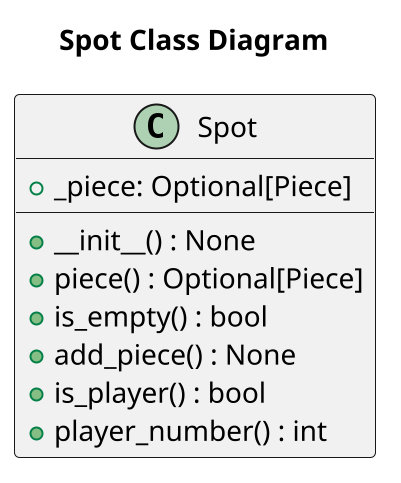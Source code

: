 @startuml
scale 2
title "Spot Class Diagram"
class Spot {
    +_piece: Optional[Piece]

    +__init__() : None
    +piece() : Optional[Piece]
    +is_empty() : bool
    +add_piece() : None
    +is_player() : bool
    +player_number() : int
}
@enduml